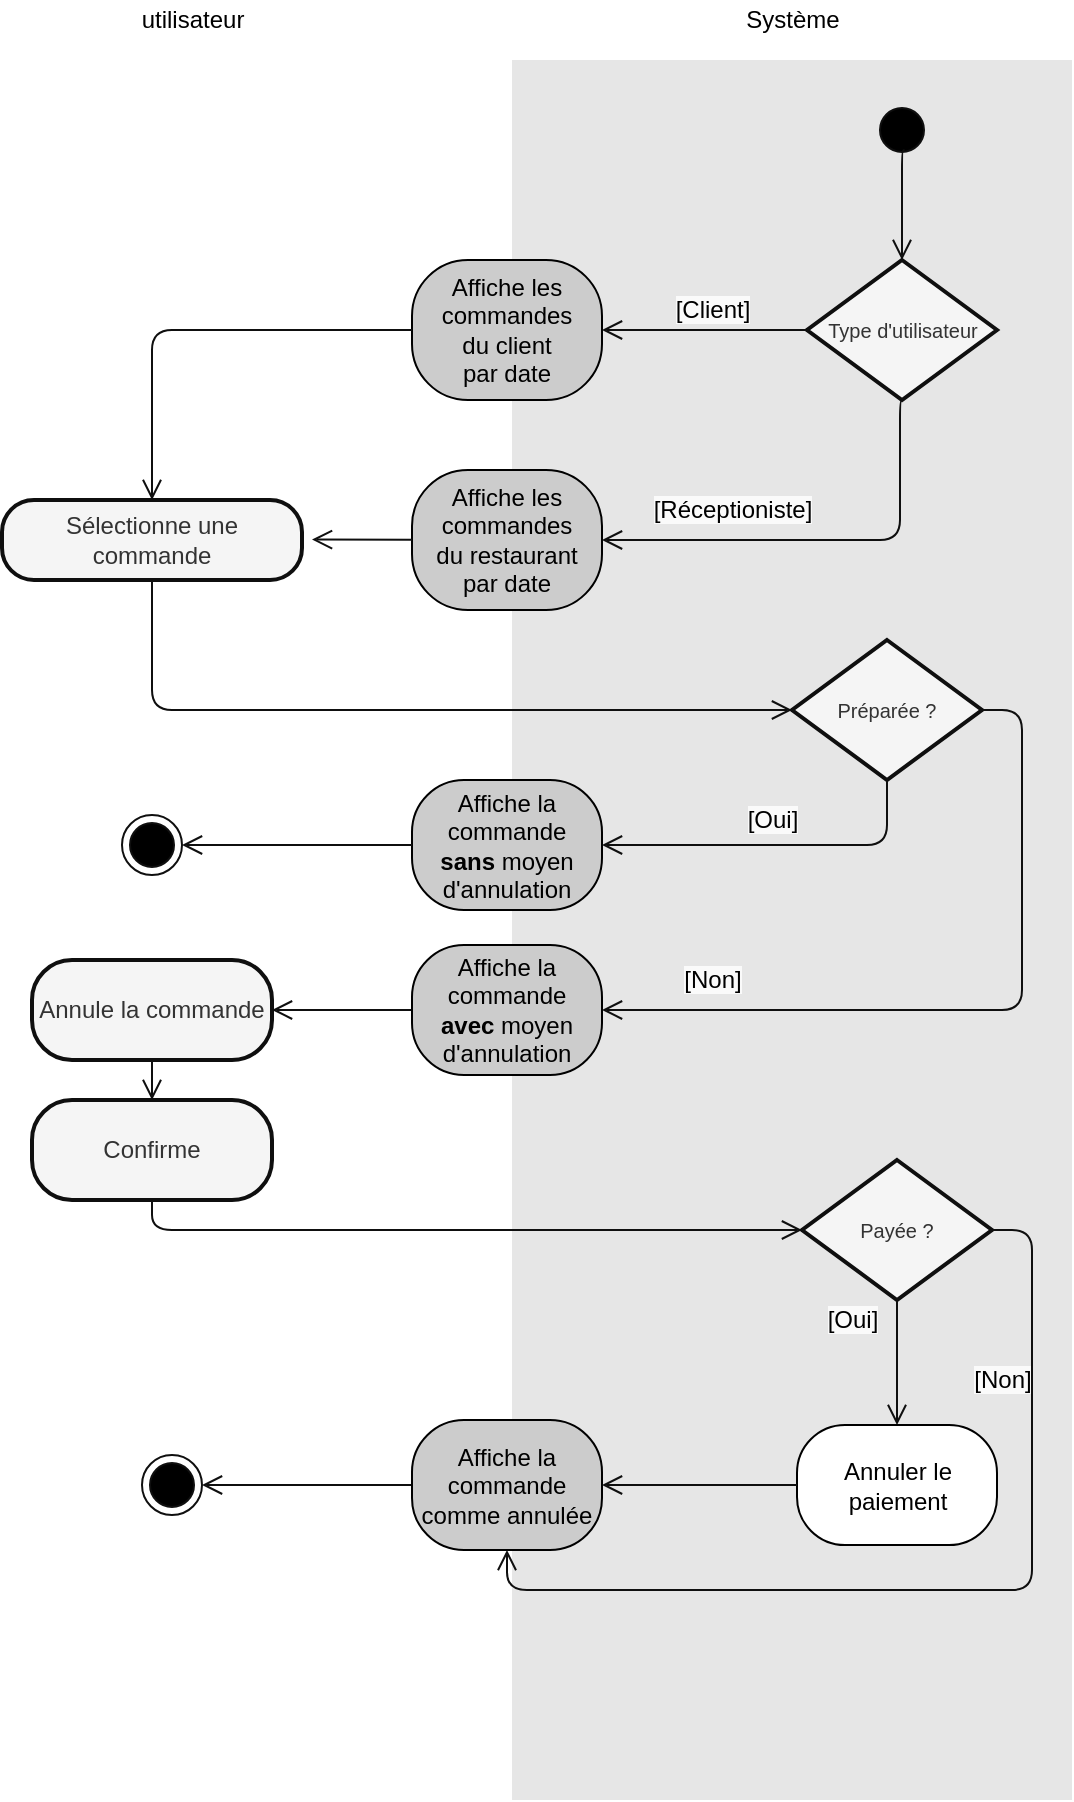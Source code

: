 <mxfile version="14.6.6" type="device"><diagram id="nk-Wj4jK5ayEal0G_noi" name="Page-1"><mxGraphModel dx="1175" dy="950" grid="1" gridSize="10" guides="1" tooltips="1" connect="1" arrows="1" fold="1" page="1" pageScale="1" pageWidth="1169" pageHeight="1654" math="0" shadow="0"><root><mxCell id="0"/><mxCell id="1" parent="0"/><mxCell id="LI_QwnfC8woSuIbEcGMq-247" value="" style="rounded=0;whiteSpace=wrap;html=1;strokeColor=none;fillColor=#E6E6E6;" vertex="1" parent="1"><mxGeometry x="615" y="290" width="280" height="870" as="geometry"/></mxCell><mxCell id="LI_QwnfC8woSuIbEcGMq-248" value="" style="ellipse;html=1;shape=startState;fillColor=#000000;shadow=0;sketch=0;strokeColor=#0F0F0F;" vertex="1" parent="1"><mxGeometry x="795" y="310" width="30" height="30" as="geometry"/></mxCell><mxCell id="LI_QwnfC8woSuIbEcGMq-249" value="" style="edgeStyle=orthogonalEdgeStyle;html=1;verticalAlign=bottom;endArrow=open;endSize=8;strokeColor=#0F0F0F;exitX=0.544;exitY=0.839;exitDx=0;exitDy=0;exitPerimeter=0;entryX=0.5;entryY=0;entryDx=0;entryDy=0;" edge="1" parent="1" source="LI_QwnfC8woSuIbEcGMq-248" target="LI_QwnfC8woSuIbEcGMq-259"><mxGeometry relative="1" as="geometry"><mxPoint x="785.13" y="390" as="targetPoint"/><mxPoint x="523" y="536" as="sourcePoint"/><Array as="points"><mxPoint x="810" y="335"/></Array></mxGeometry></mxCell><mxCell id="LI_QwnfC8woSuIbEcGMq-250" value="Affiche les commandes&lt;br&gt;du client &lt;br&gt;par date" style="rounded=1;whiteSpace=wrap;html=1;arcSize=40;shadow=0;sketch=0;fillColor=#CCCCCC;" vertex="1" parent="1"><mxGeometry x="565" y="390" width="95" height="70" as="geometry"/></mxCell><mxCell id="LI_QwnfC8woSuIbEcGMq-251" value="" style="edgeStyle=orthogonalEdgeStyle;html=1;verticalAlign=bottom;endArrow=open;endSize=8;strokeColor=#0F0F0F;exitX=0;exitY=0.5;exitDx=0;exitDy=0;entryX=0.5;entryY=0;entryDx=0;entryDy=0;" edge="1" parent="1" source="LI_QwnfC8woSuIbEcGMq-250" target="LI_QwnfC8woSuIbEcGMq-252"><mxGeometry relative="1" as="geometry"><mxPoint x="490.5" y="425" as="targetPoint"/><mxPoint x="637.32" y="370" as="sourcePoint"/><Array as="points"><mxPoint x="435" y="425"/></Array></mxGeometry></mxCell><mxCell id="LI_QwnfC8woSuIbEcGMq-252" value="Sélectionne une commande" style="rounded=1;whiteSpace=wrap;html=1;arcSize=40;fillColor=#f5f5f5;shadow=0;sketch=0;fontColor=#333333;strokeWidth=2;strokeColor=#0F0F0F;" vertex="1" parent="1"><mxGeometry x="360" y="510" width="150" height="40" as="geometry"/></mxCell><mxCell id="LI_QwnfC8woSuIbEcGMq-253" value="Annule la commande" style="rounded=1;whiteSpace=wrap;html=1;arcSize=40;fillColor=#f5f5f5;shadow=0;sketch=0;fontColor=#333333;strokeWidth=2;strokeColor=#0F0F0F;" vertex="1" parent="1"><mxGeometry x="375" y="740" width="120" height="50" as="geometry"/></mxCell><mxCell id="LI_QwnfC8woSuIbEcGMq-254" value="" style="edgeStyle=orthogonalEdgeStyle;html=1;verticalAlign=bottom;endArrow=open;endSize=8;strokeColor=#0F0F0F;exitX=0.5;exitY=1;exitDx=0;exitDy=0;entryX=0;entryY=0.5;entryDx=0;entryDy=0;" edge="1" parent="1" source="LI_QwnfC8woSuIbEcGMq-252" target="LI_QwnfC8woSuIbEcGMq-268"><mxGeometry relative="1" as="geometry"><mxPoint x="755" y="645" as="targetPoint"/><mxPoint x="434.71" y="560" as="sourcePoint"/><Array as="points"/></mxGeometry></mxCell><mxCell id="LI_QwnfC8woSuIbEcGMq-255" style="edgeStyle=orthogonalEdgeStyle;rounded=1;orthogonalLoop=1;jettySize=auto;html=1;exitX=0;exitY=0.5;exitDx=0;exitDy=0;entryX=1;entryY=0.5;entryDx=0;entryDy=0;verticalAlign=bottom;strokeColor=#0F0F0F;endArrow=open;endSize=8;" edge="1" parent="1" source="LI_QwnfC8woSuIbEcGMq-256" target="LI_QwnfC8woSuIbEcGMq-253"><mxGeometry relative="1" as="geometry"/></mxCell><mxCell id="LI_QwnfC8woSuIbEcGMq-256" value="Affiche la commande&lt;br&gt;&lt;b&gt;avec&lt;/b&gt; moyen d'annulation" style="rounded=1;whiteSpace=wrap;html=1;arcSize=40;shadow=0;sketch=0;fillColor=#CCCCCC;" vertex="1" parent="1"><mxGeometry x="565" y="732.5" width="95" height="65" as="geometry"/></mxCell><mxCell id="LI_QwnfC8woSuIbEcGMq-257" value="" style="edgeStyle=orthogonalEdgeStyle;html=1;verticalAlign=bottom;endArrow=open;endSize=8;strokeColor=#0F0F0F;entryX=1;entryY=0.5;entryDx=0;entryDy=0;exitX=0;exitY=0.5;exitDx=0;exitDy=0;" edge="1" parent="1" source="LI_QwnfC8woSuIbEcGMq-281" target="LI_QwnfC8woSuIbEcGMq-258"><mxGeometry relative="1" as="geometry"><mxPoint x="466.86" y="905" as="targetPoint"/><Array as="points"><mxPoint x="460" y="1003"/></Array><mxPoint x="800" y="1070" as="sourcePoint"/></mxGeometry></mxCell><mxCell id="LI_QwnfC8woSuIbEcGMq-258" value="" style="ellipse;html=1;shape=endState;fillColor=#000000;shadow=0;sketch=0;strokeColor=#0F0F0F;" vertex="1" parent="1"><mxGeometry x="430.0" y="987.5" width="30" height="30" as="geometry"/></mxCell><mxCell id="LI_QwnfC8woSuIbEcGMq-259" value="&lt;font size=&quot;1&quot;&gt;Type d'utilisateur&lt;/font&gt;" style="rhombus;whiteSpace=wrap;html=1;fillColor=#f5f5f5;shadow=0;sketch=0;fontColor=#333333;strokeWidth=2;strokeColor=#0F0F0F;" vertex="1" parent="1"><mxGeometry x="762.5" y="390" width="95" height="70" as="geometry"/></mxCell><mxCell id="LI_QwnfC8woSuIbEcGMq-260" value="Affiche les commandes&lt;br&gt;du restaurant &lt;br&gt;par date" style="rounded=1;whiteSpace=wrap;html=1;arcSize=40;shadow=0;sketch=0;fillColor=#CCCCCC;" vertex="1" parent="1"><mxGeometry x="565" y="495" width="95" height="70" as="geometry"/></mxCell><mxCell id="LI_QwnfC8woSuIbEcGMq-261" value="" style="edgeStyle=orthogonalEdgeStyle;html=1;verticalAlign=bottom;endArrow=open;endSize=8;strokeColor=#0F0F0F;exitX=0.544;exitY=0.839;exitDx=0;exitDy=0;exitPerimeter=0;entryX=1;entryY=0.5;entryDx=0;entryDy=0;" edge="1" parent="1" target="LI_QwnfC8woSuIbEcGMq-260"><mxGeometry relative="1" as="geometry"><mxPoint x="809.34" y="514.83" as="targetPoint"/><mxPoint x="810.66" y="460" as="sourcePoint"/><Array as="points"><mxPoint x="809" y="460"/><mxPoint x="809" y="530"/></Array></mxGeometry></mxCell><mxCell id="LI_QwnfC8woSuIbEcGMq-262" value="" style="edgeStyle=orthogonalEdgeStyle;html=1;verticalAlign=bottom;endArrow=open;endSize=8;strokeColor=#0F0F0F;exitX=0;exitY=0.5;exitDx=0;exitDy=0;entryX=1;entryY=0.5;entryDx=0;entryDy=0;" edge="1" parent="1" source="LI_QwnfC8woSuIbEcGMq-259" target="LI_QwnfC8woSuIbEcGMq-250"><mxGeometry relative="1" as="geometry"><mxPoint x="675" y="390" as="targetPoint"/><mxPoint x="635.66" y="320" as="sourcePoint"/><Array as="points"><mxPoint x="695" y="425"/><mxPoint x="695" y="425"/></Array></mxGeometry></mxCell><mxCell id="LI_QwnfC8woSuIbEcGMq-263" value="&lt;span style=&quot;background-color: rgb(250 , 250 , 250)&quot;&gt;[Client]&lt;/span&gt;" style="text;html=1;align=center;verticalAlign=middle;resizable=0;points=[];autosize=1;strokeColor=none;" vertex="1" parent="1"><mxGeometry x="690" y="405" width="50" height="20" as="geometry"/></mxCell><mxCell id="LI_QwnfC8woSuIbEcGMq-264" value="&lt;span style=&quot;background-color: rgb(250 , 250 , 250)&quot;&gt;[Réceptioniste]&lt;/span&gt;" style="text;html=1;align=center;verticalAlign=middle;resizable=0;points=[];autosize=1;strokeColor=none;" vertex="1" parent="1"><mxGeometry x="680" y="505" width="90" height="20" as="geometry"/></mxCell><mxCell id="LI_QwnfC8woSuIbEcGMq-265" value="" style="edgeStyle=orthogonalEdgeStyle;html=1;verticalAlign=bottom;endArrow=open;endSize=8;strokeColor=#0F0F0F;exitX=0;exitY=0.5;exitDx=0;exitDy=0;" edge="1" parent="1"><mxGeometry relative="1" as="geometry"><mxPoint x="515" y="530" as="targetPoint"/><mxPoint x="565" y="529.83" as="sourcePoint"/><Array as="points"><mxPoint x="515" y="529.83"/><mxPoint x="515" y="529.83"/></Array></mxGeometry></mxCell><mxCell id="LI_QwnfC8woSuIbEcGMq-266" value="Système" style="text;html=1;align=center;verticalAlign=middle;resizable=0;points=[];autosize=1;strokeColor=none;" vertex="1" parent="1"><mxGeometry x="725" y="260" width="60" height="20" as="geometry"/></mxCell><mxCell id="LI_QwnfC8woSuIbEcGMq-267" value="utilisateur" style="text;html=1;align=center;verticalAlign=middle;resizable=0;points=[];autosize=1;strokeColor=none;" vertex="1" parent="1"><mxGeometry x="420" y="260" width="70" height="20" as="geometry"/></mxCell><mxCell id="LI_QwnfC8woSuIbEcGMq-268" value="&lt;font size=&quot;1&quot;&gt;Préparée ?&lt;/font&gt;" style="rhombus;whiteSpace=wrap;html=1;fillColor=#f5f5f5;shadow=0;sketch=0;fontColor=#333333;strokeWidth=2;strokeColor=#0F0F0F;" vertex="1" parent="1"><mxGeometry x="755" y="580" width="95" height="70" as="geometry"/></mxCell><mxCell id="LI_QwnfC8woSuIbEcGMq-269" style="edgeStyle=orthogonalEdgeStyle;rounded=1;orthogonalLoop=1;jettySize=auto;html=1;entryX=0.5;entryY=0;entryDx=0;entryDy=0;exitX=0.5;exitY=1;exitDx=0;exitDy=0;verticalAlign=bottom;strokeColor=#0F0F0F;endArrow=open;endSize=8;" edge="1" parent="1" source="LI_QwnfC8woSuIbEcGMq-253" target="LI_QwnfC8woSuIbEcGMq-286"><mxGeometry relative="1" as="geometry"><mxPoint x="510" y="820" as="sourcePoint"/><mxPoint x="435" y="830" as="targetPoint"/></mxGeometry></mxCell><mxCell id="LI_QwnfC8woSuIbEcGMq-270" value="Affiche la commande&lt;br&gt;&lt;b&gt;sans&lt;/b&gt; moyen d'annulation" style="rounded=1;whiteSpace=wrap;html=1;arcSize=40;shadow=0;sketch=0;fillColor=#CCCCCC;" vertex="1" parent="1"><mxGeometry x="565" y="650" width="95" height="65" as="geometry"/></mxCell><mxCell id="LI_QwnfC8woSuIbEcGMq-271" value="" style="edgeStyle=orthogonalEdgeStyle;html=1;verticalAlign=bottom;endArrow=open;endSize=8;strokeColor=#0F0F0F;entryX=1;entryY=0.5;entryDx=0;entryDy=0;exitX=0.5;exitY=1;exitDx=0;exitDy=0;" edge="1" parent="1" source="LI_QwnfC8woSuIbEcGMq-268" target="LI_QwnfC8woSuIbEcGMq-270"><mxGeometry relative="1" as="geometry"><mxPoint x="670" y="775" as="targetPoint"/><mxPoint x="1020" y="830" as="sourcePoint"/><Array as="points"><mxPoint x="802" y="683"/></Array></mxGeometry></mxCell><mxCell id="LI_QwnfC8woSuIbEcGMq-272" value="" style="ellipse;html=1;shape=endState;fillColor=#000000;shadow=0;sketch=0;strokeColor=#0F0F0F;" vertex="1" parent="1"><mxGeometry x="420.0" y="667.5" width="30" height="30" as="geometry"/></mxCell><mxCell id="LI_QwnfC8woSuIbEcGMq-273" value="" style="edgeStyle=orthogonalEdgeStyle;html=1;verticalAlign=bottom;endArrow=open;endSize=8;strokeColor=#0F0F0F;entryX=1;entryY=0.5;entryDx=0;entryDy=0;exitX=0;exitY=0.5;exitDx=0;exitDy=0;" edge="1" parent="1" source="LI_QwnfC8woSuIbEcGMq-270"><mxGeometry relative="1" as="geometry"><mxPoint x="450" y="682.5" as="targetPoint"/><mxPoint x="592.5" y="650" as="sourcePoint"/><Array as="points"><mxPoint x="550" y="683"/><mxPoint x="550" y="683"/></Array></mxGeometry></mxCell><mxCell id="LI_QwnfC8woSuIbEcGMq-274" value="&lt;span style=&quot;background-color: rgb(250 , 250 , 250)&quot;&gt;[Oui]&lt;/span&gt;" style="text;html=1;align=center;verticalAlign=middle;resizable=0;points=[];autosize=1;strokeColor=none;" vertex="1" parent="1"><mxGeometry x="725" y="660" width="40" height="20" as="geometry"/></mxCell><mxCell id="LI_QwnfC8woSuIbEcGMq-275" value="&lt;span style=&quot;background-color: rgb(250 , 250 , 250)&quot;&gt;[Non]&lt;/span&gt;" style="text;html=1;align=center;verticalAlign=middle;resizable=0;points=[];autosize=1;strokeColor=none;" vertex="1" parent="1"><mxGeometry x="840" y="940" width="40" height="20" as="geometry"/></mxCell><mxCell id="LI_QwnfC8woSuIbEcGMq-276" value="&lt;font size=&quot;1&quot;&gt;Payée ?&lt;/font&gt;" style="rhombus;whiteSpace=wrap;html=1;fillColor=#f5f5f5;shadow=0;sketch=0;fontColor=#333333;strokeWidth=2;strokeColor=#0F0F0F;" vertex="1" parent="1"><mxGeometry x="760" y="840" width="95" height="70" as="geometry"/></mxCell><mxCell id="LI_QwnfC8woSuIbEcGMq-277" style="edgeStyle=orthogonalEdgeStyle;rounded=1;orthogonalLoop=1;jettySize=auto;html=1;exitX=1;exitY=0.5;exitDx=0;exitDy=0;verticalAlign=bottom;strokeColor=#0F0F0F;endArrow=open;endSize=8;entryX=1;entryY=0.5;entryDx=0;entryDy=0;" edge="1" parent="1" source="LI_QwnfC8woSuIbEcGMq-268" target="LI_QwnfC8woSuIbEcGMq-256"><mxGeometry relative="1" as="geometry"><mxPoint x="575.0" y="775" as="sourcePoint"/><mxPoint x="570" y="910" as="targetPoint"/></mxGeometry></mxCell><mxCell id="LI_QwnfC8woSuIbEcGMq-278" value="&lt;span style=&quot;background-color: rgb(250 , 250 , 250)&quot;&gt;[Non]&lt;/span&gt;" style="text;html=1;align=center;verticalAlign=middle;resizable=0;points=[];autosize=1;strokeColor=none;" vertex="1" parent="1"><mxGeometry x="695" y="740" width="40" height="20" as="geometry"/></mxCell><mxCell id="LI_QwnfC8woSuIbEcGMq-279" value="" style="edgeStyle=orthogonalEdgeStyle;html=1;verticalAlign=bottom;endArrow=open;endSize=8;strokeColor=#0F0F0F;exitX=0.5;exitY=1;exitDx=0;exitDy=0;entryX=0.5;entryY=0;entryDx=0;entryDy=0;" edge="1" parent="1" source="LI_QwnfC8woSuIbEcGMq-276" target="LI_QwnfC8woSuIbEcGMq-282"><mxGeometry relative="1" as="geometry"><mxPoint x="740" y="900" as="targetPoint"/><mxPoint x="802.5" y="810" as="sourcePoint"/><Array as="points"><mxPoint x="808" y="920"/><mxPoint x="808" y="920"/></Array></mxGeometry></mxCell><mxCell id="LI_QwnfC8woSuIbEcGMq-280" value="&lt;span style=&quot;background-color: rgb(250 , 250 , 250)&quot;&gt;[Oui]&lt;/span&gt;" style="text;html=1;align=center;verticalAlign=middle;resizable=0;points=[];autosize=1;strokeColor=none;" vertex="1" parent="1"><mxGeometry x="765" y="910" width="40" height="20" as="geometry"/></mxCell><mxCell id="LI_QwnfC8woSuIbEcGMq-281" value="Affiche la commande comme annulée" style="rounded=1;whiteSpace=wrap;html=1;arcSize=40;shadow=0;sketch=0;fillColor=#CCCCCC;" vertex="1" parent="1"><mxGeometry x="565" y="970" width="95" height="65" as="geometry"/></mxCell><mxCell id="LI_QwnfC8woSuIbEcGMq-282" value="Annuler le paiement" style="rounded=1;whiteSpace=wrap;html=1;arcSize=40;shadow=0;sketch=0;" vertex="1" parent="1"><mxGeometry x="757.5" y="972.5" width="100" height="60" as="geometry"/></mxCell><mxCell id="LI_QwnfC8woSuIbEcGMq-283" style="edgeStyle=orthogonalEdgeStyle;rounded=1;orthogonalLoop=1;jettySize=auto;html=1;exitX=0;exitY=0.5;exitDx=0;exitDy=0;entryX=1;entryY=0.5;entryDx=0;entryDy=0;verticalAlign=bottom;strokeColor=#0F0F0F;endArrow=open;endSize=8;" edge="1" parent="1" source="LI_QwnfC8woSuIbEcGMq-282" target="LI_QwnfC8woSuIbEcGMq-281"><mxGeometry relative="1" as="geometry"><mxPoint x="575" y="775" as="sourcePoint"/><mxPoint x="505" y="775" as="targetPoint"/></mxGeometry></mxCell><mxCell id="LI_QwnfC8woSuIbEcGMq-284" style="edgeStyle=orthogonalEdgeStyle;rounded=1;orthogonalLoop=1;jettySize=auto;html=1;entryX=0.5;entryY=1;entryDx=0;entryDy=0;exitX=1;exitY=0.5;exitDx=0;exitDy=0;verticalAlign=bottom;strokeColor=#0F0F0F;endArrow=open;endSize=8;" edge="1" parent="1" source="LI_QwnfC8woSuIbEcGMq-276" target="LI_QwnfC8woSuIbEcGMq-281"><mxGeometry relative="1" as="geometry"><mxPoint x="445.0" y="800" as="sourcePoint"/><mxPoint x="770" y="855" as="targetPoint"/></mxGeometry></mxCell><mxCell id="LI_QwnfC8woSuIbEcGMq-286" value="Confirme" style="rounded=1;whiteSpace=wrap;html=1;arcSize=40;fillColor=#f5f5f5;shadow=0;sketch=0;fontColor=#333333;strokeWidth=2;strokeColor=#0F0F0F;" vertex="1" parent="1"><mxGeometry x="375" y="810" width="120" height="50" as="geometry"/></mxCell><mxCell id="LI_QwnfC8woSuIbEcGMq-288" value="" style="edgeStyle=orthogonalEdgeStyle;html=1;verticalAlign=bottom;endArrow=open;endSize=8;strokeColor=#0F0F0F;exitX=0.5;exitY=1;exitDx=0;exitDy=0;entryX=0;entryY=0.5;entryDx=0;entryDy=0;" edge="1" parent="1" source="LI_QwnfC8woSuIbEcGMq-286" target="LI_QwnfC8woSuIbEcGMq-276"><mxGeometry relative="1" as="geometry"><mxPoint x="765" y="625" as="targetPoint"/><mxPoint x="445" y="560" as="sourcePoint"/><Array as="points"/></mxGeometry></mxCell></root></mxGraphModel></diagram></mxfile>